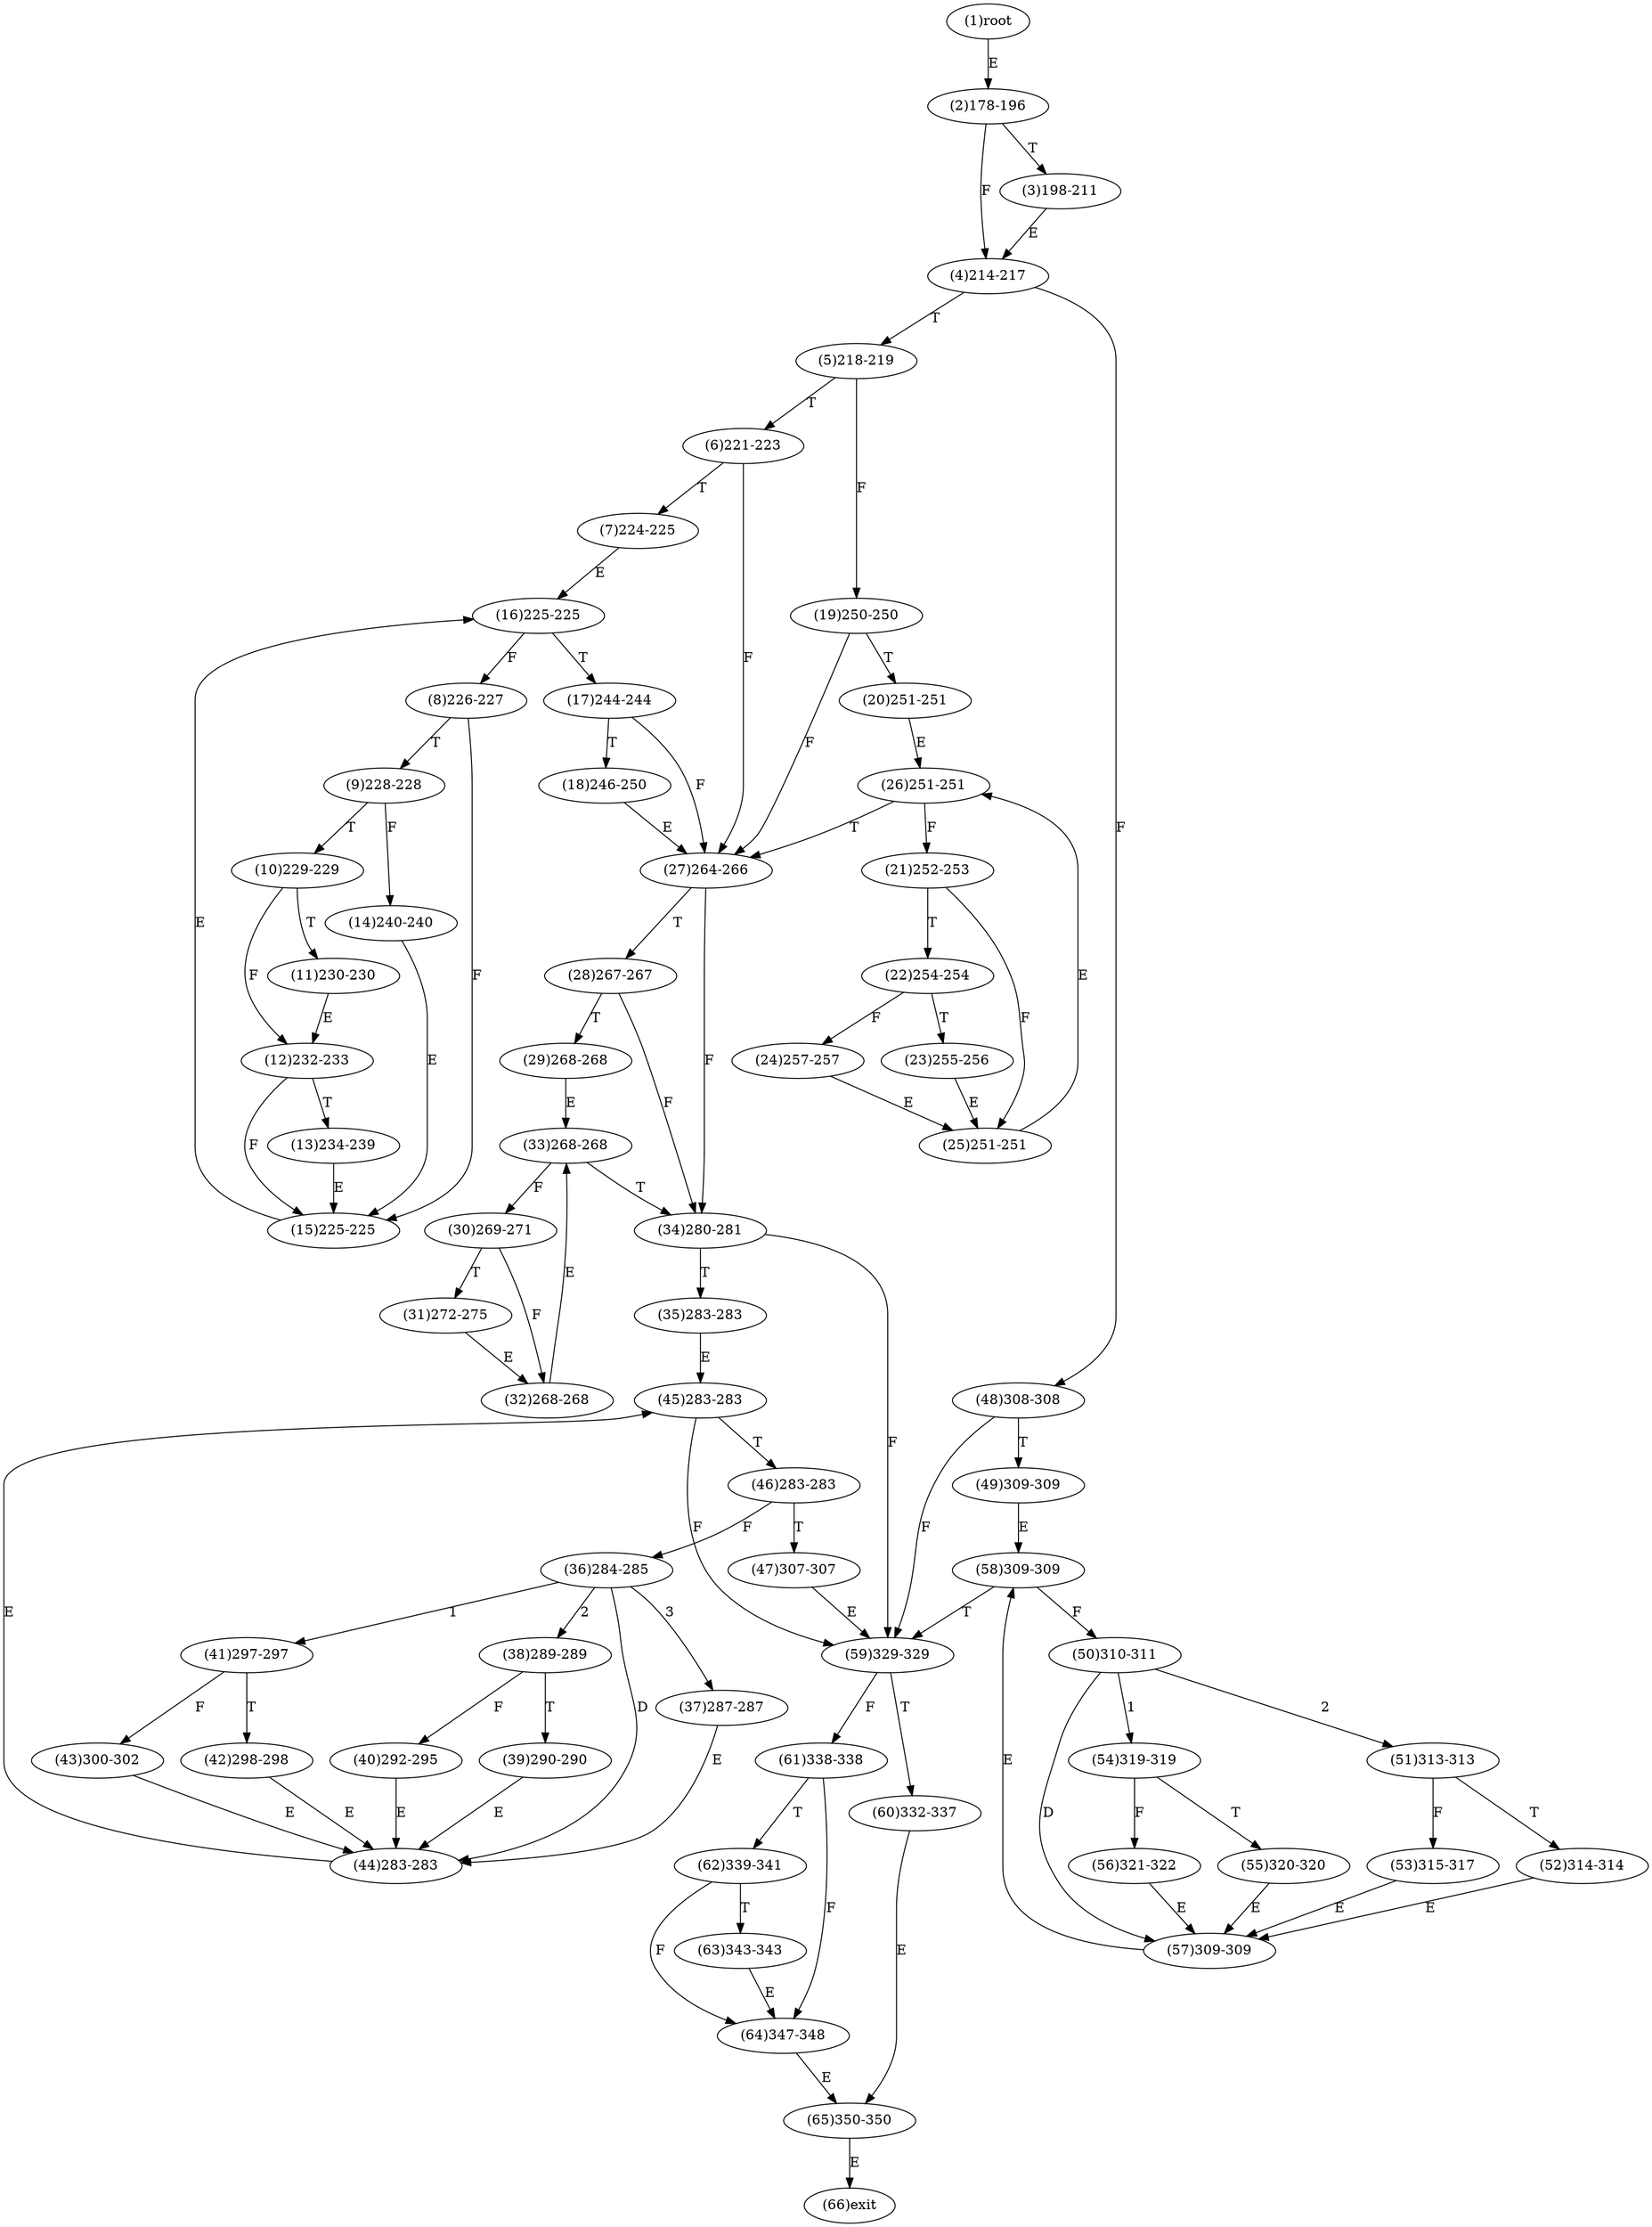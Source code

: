 digraph "" { 
1[ label="(1)root"];
2[ label="(2)178-196"];
3[ label="(3)198-211"];
4[ label="(4)214-217"];
5[ label="(5)218-219"];
6[ label="(6)221-223"];
7[ label="(7)224-225"];
8[ label="(8)226-227"];
9[ label="(9)228-228"];
10[ label="(10)229-229"];
11[ label="(11)230-230"];
12[ label="(12)232-233"];
13[ label="(13)234-239"];
14[ label="(14)240-240"];
15[ label="(15)225-225"];
17[ label="(17)244-244"];
16[ label="(16)225-225"];
19[ label="(19)250-250"];
18[ label="(18)246-250"];
21[ label="(21)252-253"];
20[ label="(20)251-251"];
23[ label="(23)255-256"];
22[ label="(22)254-254"];
25[ label="(25)251-251"];
24[ label="(24)257-257"];
27[ label="(27)264-266"];
26[ label="(26)251-251"];
29[ label="(29)268-268"];
28[ label="(28)267-267"];
31[ label="(31)272-275"];
30[ label="(30)269-271"];
34[ label="(34)280-281"];
35[ label="(35)283-283"];
32[ label="(32)268-268"];
33[ label="(33)268-268"];
38[ label="(38)289-289"];
39[ label="(39)290-290"];
36[ label="(36)284-285"];
37[ label="(37)287-287"];
42[ label="(42)298-298"];
43[ label="(43)300-302"];
40[ label="(40)292-295"];
41[ label="(41)297-297"];
46[ label="(46)283-283"];
47[ label="(47)307-307"];
44[ label="(44)283-283"];
45[ label="(45)283-283"];
51[ label="(51)313-313"];
50[ label="(50)310-311"];
49[ label="(49)309-309"];
48[ label="(48)308-308"];
55[ label="(55)320-320"];
54[ label="(54)319-319"];
53[ label="(53)315-317"];
52[ label="(52)314-314"];
59[ label="(59)329-329"];
58[ label="(58)309-309"];
57[ label="(57)309-309"];
56[ label="(56)321-322"];
63[ label="(63)343-343"];
62[ label="(62)339-341"];
61[ label="(61)338-338"];
60[ label="(60)332-337"];
64[ label="(64)347-348"];
65[ label="(65)350-350"];
66[ label="(66)exit"];
1->2[ label="E"];
2->4[ label="F"];
2->3[ label="T"];
3->4[ label="E"];
4->48[ label="F"];
4->5[ label="T"];
5->19[ label="F"];
5->6[ label="T"];
6->27[ label="F"];
6->7[ label="T"];
7->16[ label="E"];
8->15[ label="F"];
8->9[ label="T"];
9->14[ label="F"];
9->10[ label="T"];
10->12[ label="F"];
10->11[ label="T"];
11->12[ label="E"];
12->15[ label="F"];
12->13[ label="T"];
13->15[ label="E"];
14->15[ label="E"];
15->16[ label="E"];
16->8[ label="F"];
16->17[ label="T"];
17->27[ label="F"];
17->18[ label="T"];
18->27[ label="E"];
19->27[ label="F"];
19->20[ label="T"];
20->26[ label="E"];
21->25[ label="F"];
21->22[ label="T"];
22->24[ label="F"];
22->23[ label="T"];
23->25[ label="E"];
24->25[ label="E"];
25->26[ label="E"];
26->21[ label="F"];
26->27[ label="T"];
27->34[ label="F"];
27->28[ label="T"];
28->34[ label="F"];
28->29[ label="T"];
29->33[ label="E"];
30->32[ label="F"];
30->31[ label="T"];
31->32[ label="E"];
32->33[ label="E"];
33->30[ label="F"];
33->34[ label="T"];
34->59[ label="F"];
34->35[ label="T"];
35->45[ label="E"];
36->41[ label="1"];
36->38[ label="2"];
36->37[ label="3"];
36->44[ label="D"];
37->44[ label="E"];
38->40[ label="F"];
38->39[ label="T"];
39->44[ label="E"];
40->44[ label="E"];
41->43[ label="F"];
41->42[ label="T"];
42->44[ label="E"];
43->44[ label="E"];
44->45[ label="E"];
45->59[ label="F"];
45->46[ label="T"];
46->36[ label="F"];
46->47[ label="T"];
47->59[ label="E"];
48->59[ label="F"];
48->49[ label="T"];
49->58[ label="E"];
50->54[ label="1"];
50->51[ label="2"];
50->57[ label="D"];
51->53[ label="F"];
51->52[ label="T"];
52->57[ label="E"];
53->57[ label="E"];
54->56[ label="F"];
54->55[ label="T"];
55->57[ label="E"];
56->57[ label="E"];
57->58[ label="E"];
58->50[ label="F"];
58->59[ label="T"];
59->61[ label="F"];
59->60[ label="T"];
60->65[ label="E"];
61->64[ label="F"];
61->62[ label="T"];
62->64[ label="F"];
62->63[ label="T"];
63->64[ label="E"];
64->65[ label="E"];
65->66[ label="E"];
}